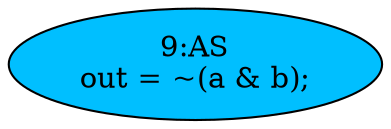 strict digraph "" {
	node [label="\N"];
	"9:AS"	[ast="<pyverilog.vparser.ast.Assign object at 0x7f7dac8fa250>",
		def_var="['out']",
		fillcolor=deepskyblue,
		label="9:AS
out = ~(a & b);",
		statements="[]",
		style=filled,
		typ=Assign,
		use_var="['a', 'b']"];
}
